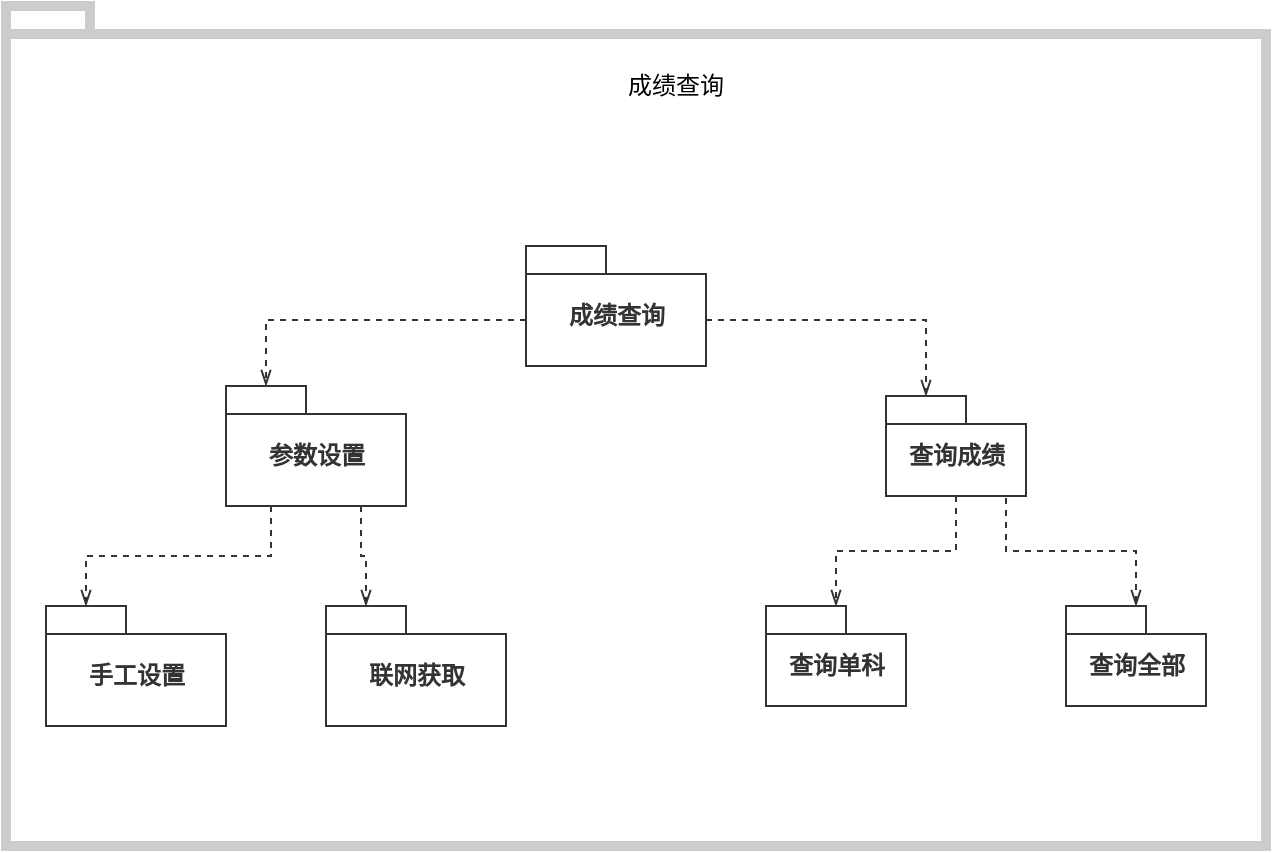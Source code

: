 <mxfile version="10.6.7" type="github"><diagram id="hTICBB5JxDFUTEVVWVgP" name="Page-1"><mxGraphModel dx="914" dy="621" grid="1" gridSize="10" guides="1" tooltips="1" connect="1" arrows="1" fold="1" page="1" pageScale="1" pageWidth="827" pageHeight="1169" math="0" shadow="0"><root><mxCell id="0"/><mxCell id="1" parent="0"/><mxCell id="9SurtK2LCESwKlk40MVw-14" value="" style="edgeStyle=orthogonalEdgeStyle;rounded=0;orthogonalLoop=1;jettySize=auto;html=1;dashed=1;startArrow=none;startFill=0;endArrow=openThin;endFill=0;entryX=0;entryY=0;entryDx=20;entryDy=0;entryPerimeter=0;exitX=0.25;exitY=1;exitDx=0;exitDy=0;exitPerimeter=0;" edge="1" parent="1" source="9SurtK2LCESwKlk40MVw-1" target="9SurtK2LCESwKlk40MVw-4"><mxGeometry relative="1" as="geometry"><mxPoint x="80" y="270" as="targetPoint"/></mxGeometry></mxCell><mxCell id="9SurtK2LCESwKlk40MVw-1" value="参数设置" style="shape=folder;fontStyle=1;spacingTop=10;tabWidth=40;tabHeight=14;tabPosition=left;html=1;" vertex="1" parent="1"><mxGeometry x="160" y="240" width="90" height="60" as="geometry"/></mxCell><mxCell id="9SurtK2LCESwKlk40MVw-2" value="成绩查询" style="shape=folder;fontStyle=1;spacingTop=10;tabWidth=40;tabHeight=14;tabPosition=left;html=1;" vertex="1" parent="1"><mxGeometry x="310" y="170" width="90" height="60" as="geometry"/></mxCell><mxCell id="9SurtK2LCESwKlk40MVw-10" value="" style="edgeStyle=orthogonalEdgeStyle;rounded=0;orthogonalLoop=1;jettySize=auto;html=1;dashed=1;startArrow=none;startFill=0;endArrow=openThin;endFill=0;" edge="1" parent="1" source="9SurtK2LCESwKlk40MVw-3" target="9SurtK2LCESwKlk40MVw-9"><mxGeometry relative="1" as="geometry"/></mxCell><mxCell id="9SurtK2LCESwKlk40MVw-12" value="" style="edgeStyle=orthogonalEdgeStyle;rounded=0;orthogonalLoop=1;jettySize=auto;html=1;dashed=1;startArrow=none;startFill=0;endArrow=openThin;endFill=0;exitX=0.857;exitY=1.02;exitDx=0;exitDy=0;exitPerimeter=0;" edge="1" parent="1" source="9SurtK2LCESwKlk40MVw-3" target="9SurtK2LCESwKlk40MVw-11"><mxGeometry relative="1" as="geometry"/></mxCell><mxCell id="9SurtK2LCESwKlk40MVw-3" value="查询成绩" style="shape=folder;fontStyle=1;spacingTop=10;tabWidth=40;tabHeight=14;tabPosition=left;html=1;" vertex="1" parent="1"><mxGeometry x="490" y="245" width="70" height="50" as="geometry"/></mxCell><mxCell id="9SurtK2LCESwKlk40MVw-11" value="查询全部" style="shape=folder;fontStyle=1;spacingTop=10;tabWidth=40;tabHeight=14;tabPosition=left;html=1;" vertex="1" parent="1"><mxGeometry x="580" y="350" width="70" height="50" as="geometry"/></mxCell><mxCell id="9SurtK2LCESwKlk40MVw-9" value="查询单科" style="shape=folder;fontStyle=1;spacingTop=10;tabWidth=40;tabHeight=14;tabPosition=left;html=1;" vertex="1" parent="1"><mxGeometry x="430" y="350" width="70" height="50" as="geometry"/></mxCell><mxCell id="9SurtK2LCESwKlk40MVw-4" value="手工设置" style="shape=folder;fontStyle=1;spacingTop=10;tabWidth=40;tabHeight=14;tabPosition=left;html=1;" vertex="1" parent="1"><mxGeometry x="70" y="350" width="90" height="60" as="geometry"/></mxCell><mxCell id="9SurtK2LCESwKlk40MVw-5" value="联网获取" style="shape=folder;fontStyle=1;spacingTop=10;tabWidth=40;tabHeight=14;tabPosition=left;html=1;" vertex="1" parent="1"><mxGeometry x="210" y="350" width="90" height="60" as="geometry"/></mxCell><mxCell id="9SurtK2LCESwKlk40MVw-15" value="" style="edgeStyle=orthogonalEdgeStyle;rounded=0;orthogonalLoop=1;jettySize=auto;html=1;dashed=1;startArrow=none;startFill=0;endArrow=openThin;endFill=0;entryX=0;entryY=0;entryDx=20;entryDy=0;entryPerimeter=0;exitX=0.75;exitY=1;exitDx=0;exitDy=0;exitPerimeter=0;" edge="1" parent="1" source="9SurtK2LCESwKlk40MVw-1" target="9SurtK2LCESwKlk40MVw-5"><mxGeometry relative="1" as="geometry"><mxPoint x="193" y="310" as="sourcePoint"/><mxPoint x="100" y="360" as="targetPoint"/></mxGeometry></mxCell><mxCell id="9SurtK2LCESwKlk40MVw-16" value="" style="edgeStyle=orthogonalEdgeStyle;rounded=0;orthogonalLoop=1;jettySize=auto;html=1;dashed=1;startArrow=none;startFill=0;endArrow=openThin;endFill=0;entryX=0;entryY=0;entryDx=20;entryDy=0;entryPerimeter=0;exitX=0;exitY=0;exitDx=0;exitDy=37;exitPerimeter=0;" edge="1" parent="1" source="9SurtK2LCESwKlk40MVw-2" target="9SurtK2LCESwKlk40MVw-1"><mxGeometry relative="1" as="geometry"><mxPoint x="193" y="310" as="sourcePoint"/><mxPoint x="100" y="360" as="targetPoint"/></mxGeometry></mxCell><mxCell id="9SurtK2LCESwKlk40MVw-17" value="" style="edgeStyle=orthogonalEdgeStyle;rounded=0;orthogonalLoop=1;jettySize=auto;html=1;dashed=1;startArrow=none;startFill=0;endArrow=openThin;endFill=0;entryX=0;entryY=0;entryDx=20;entryDy=0;entryPerimeter=0;exitX=0;exitY=0;exitDx=90;exitDy=37;exitPerimeter=0;" edge="1" parent="1" source="9SurtK2LCESwKlk40MVw-2" target="9SurtK2LCESwKlk40MVw-3"><mxGeometry relative="1" as="geometry"><mxPoint x="320" y="217" as="sourcePoint"/><mxPoint x="190" y="250" as="targetPoint"/></mxGeometry></mxCell><mxCell id="9SurtK2LCESwKlk40MVw-18" value="" style="shape=folder;fontStyle=1;spacingTop=10;tabWidth=40;tabHeight=14;tabPosition=left;html=1;opacity=20;strokeWidth=5;" vertex="1" parent="1"><mxGeometry x="50" y="50" width="630" height="420" as="geometry"/></mxCell><mxCell id="9SurtK2LCESwKlk40MVw-19" value="成绩查询" style="text;html=1;strokeColor=none;fillColor=none;align=center;verticalAlign=middle;whiteSpace=wrap;rounded=0;opacity=20;" vertex="1" parent="1"><mxGeometry x="360" y="80" width="50" height="20" as="geometry"/></mxCell></root></mxGraphModel></diagram></mxfile>